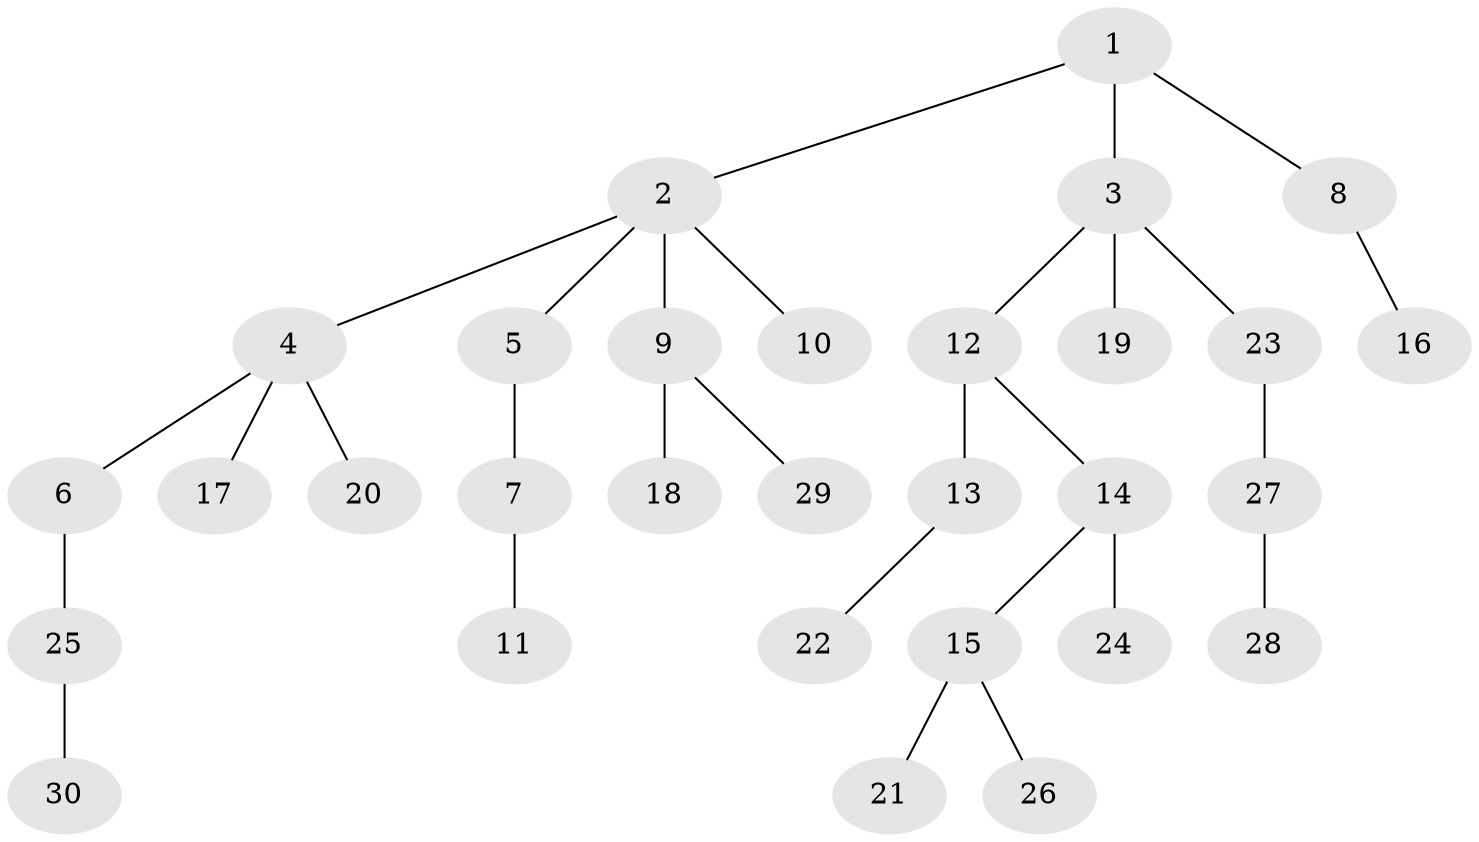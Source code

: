 // original degree distribution, {4: 0.08108108108108109, 9: 0.013513513513513514, 2: 0.21621621621621623, 3: 0.17567567567567569, 5: 0.013513513513513514, 1: 0.5}
// Generated by graph-tools (version 1.1) at 2025/51/03/04/25 22:51:48]
// undirected, 30 vertices, 29 edges
graph export_dot {
  node [color=gray90,style=filled];
  1;
  2;
  3;
  4;
  5;
  6;
  7;
  8;
  9;
  10;
  11;
  12;
  13;
  14;
  15;
  16;
  17;
  18;
  19;
  20;
  21;
  22;
  23;
  24;
  25;
  26;
  27;
  28;
  29;
  30;
  1 -- 2 [weight=1.0];
  1 -- 3 [weight=1.0];
  1 -- 8 [weight=1.0];
  2 -- 4 [weight=1.0];
  2 -- 5 [weight=1.0];
  2 -- 9 [weight=3.0];
  2 -- 10 [weight=1.0];
  3 -- 12 [weight=1.0];
  3 -- 19 [weight=1.0];
  3 -- 23 [weight=1.0];
  4 -- 6 [weight=1.0];
  4 -- 17 [weight=1.0];
  4 -- 20 [weight=1.0];
  5 -- 7 [weight=1.0];
  6 -- 25 [weight=1.0];
  7 -- 11 [weight=1.0];
  8 -- 16 [weight=1.0];
  9 -- 18 [weight=1.0];
  9 -- 29 [weight=1.0];
  12 -- 13 [weight=1.0];
  12 -- 14 [weight=1.0];
  13 -- 22 [weight=1.0];
  14 -- 15 [weight=1.0];
  14 -- 24 [weight=2.0];
  15 -- 21 [weight=1.0];
  15 -- 26 [weight=1.0];
  23 -- 27 [weight=1.0];
  25 -- 30 [weight=1.0];
  27 -- 28 [weight=1.0];
}
